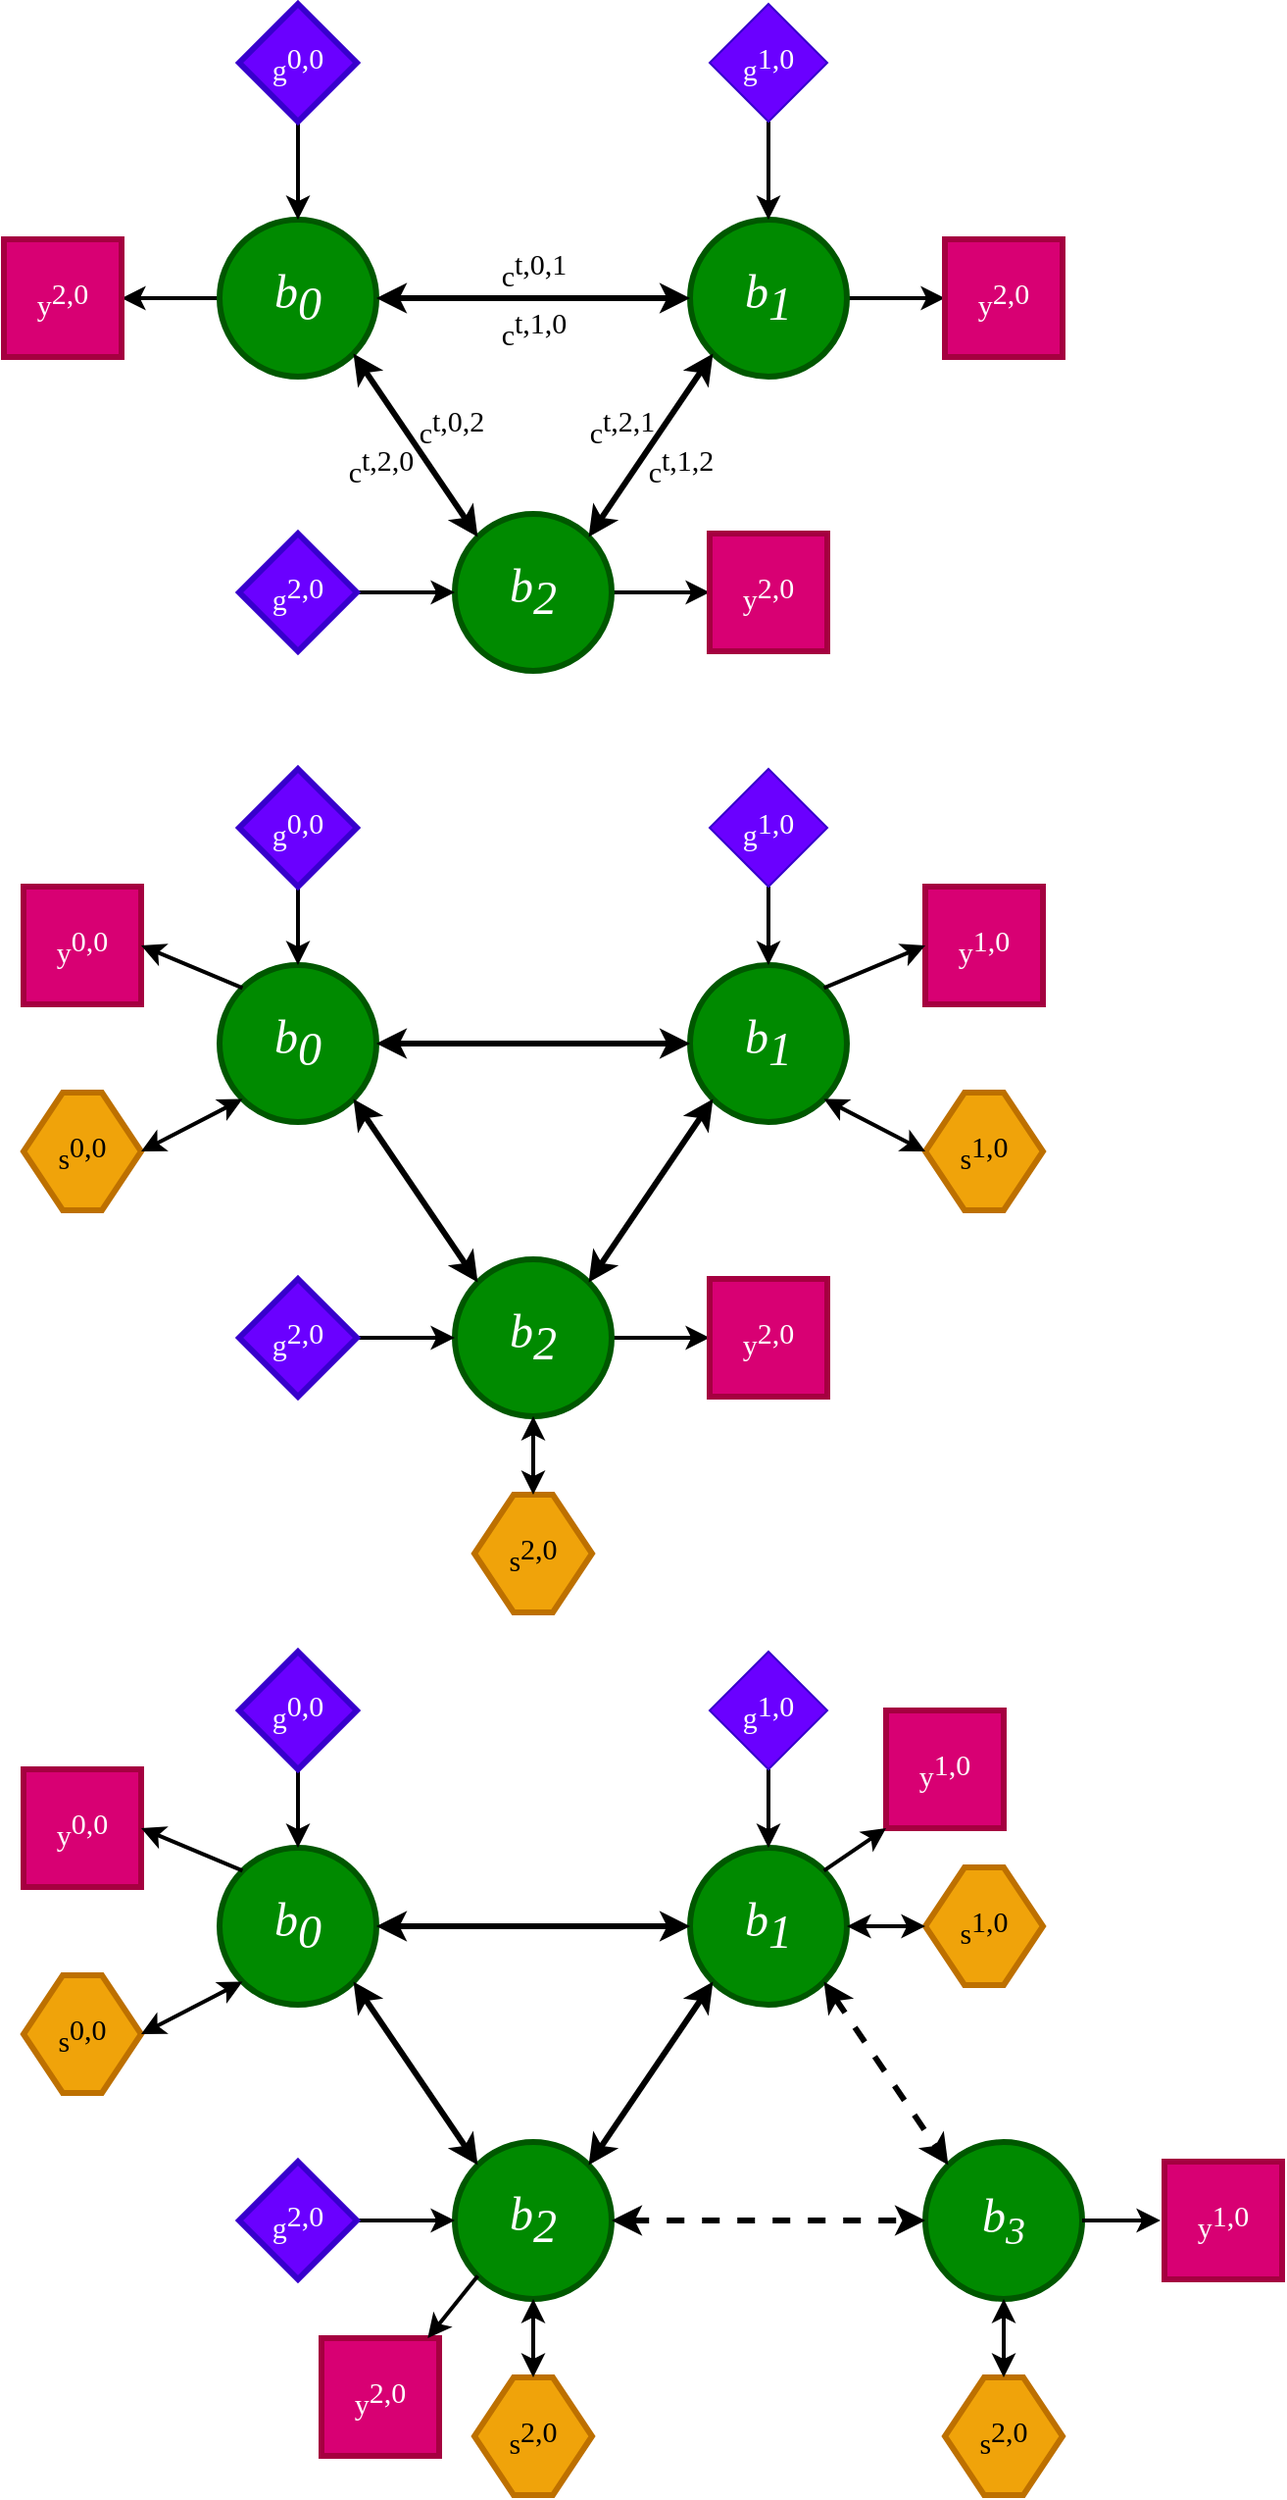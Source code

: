 <mxfile version="22.1.18" type="device">
  <diagram name="Page-1" id="6Wrj4vlOixGe_f29gTTg">
    <mxGraphModel dx="1940" dy="674" grid="1" gridSize="10" guides="1" tooltips="1" connect="1" arrows="1" fold="1" page="1" pageScale="1" pageWidth="850" pageHeight="1100" math="0" shadow="0">
      <root>
        <mxCell id="0" />
        <mxCell id="1" parent="0" />
        <mxCell id="72PtMT3oH-smIePPklph-51" value="" style="edgeStyle=orthogonalEdgeStyle;rounded=0;orthogonalLoop=1;jettySize=auto;html=1;strokeWidth=2;" edge="1" parent="1" source="72PtMT3oH-smIePPklph-1" target="72PtMT3oH-smIePPklph-49">
          <mxGeometry relative="1" as="geometry" />
        </mxCell>
        <mxCell id="72PtMT3oH-smIePPklph-1" value="b&lt;span style=&quot;font-size: 24px;&quot;&gt;&lt;sub style=&quot;font-size: 24px;&quot;&gt;0&lt;/sub&gt;&lt;/span&gt;" style="ellipse;whiteSpace=wrap;html=1;aspect=fixed;strokeWidth=3;fontFamily=Times New Roman;fontStyle=2;fontSize=24;fillColor=#008a00;fontColor=#ffffff;strokeColor=#005700;" vertex="1" parent="1">
          <mxGeometry x="40" y="290" width="80" height="80" as="geometry" />
        </mxCell>
        <mxCell id="72PtMT3oH-smIePPklph-48" value="" style="edgeStyle=orthogonalEdgeStyle;rounded=0;orthogonalLoop=1;jettySize=auto;html=1;strokeWidth=2;" edge="1" parent="1" source="72PtMT3oH-smIePPklph-3" target="72PtMT3oH-smIePPklph-47">
          <mxGeometry relative="1" as="geometry" />
        </mxCell>
        <mxCell id="72PtMT3oH-smIePPklph-3" value="b&lt;sub style=&quot;font-size: 24px;&quot;&gt;1&lt;/sub&gt;" style="ellipse;whiteSpace=wrap;html=1;aspect=fixed;strokeWidth=3;fontFamily=Times New Roman;fontStyle=2;fontSize=24;fillColor=#008a00;fontColor=#ffffff;strokeColor=#005700;" vertex="1" parent="1">
          <mxGeometry x="280" y="290" width="80" height="80" as="geometry" />
        </mxCell>
        <mxCell id="72PtMT3oH-smIePPklph-37" value="" style="edgeStyle=orthogonalEdgeStyle;rounded=0;orthogonalLoop=1;jettySize=auto;html=1;strokeWidth=2;" edge="1" parent="1" source="72PtMT3oH-smIePPklph-4" target="72PtMT3oH-smIePPklph-31">
          <mxGeometry relative="1" as="geometry" />
        </mxCell>
        <mxCell id="72PtMT3oH-smIePPklph-4" value="b&lt;sub style=&quot;font-size: 24px;&quot;&gt;2&lt;/sub&gt;" style="ellipse;whiteSpace=wrap;html=1;aspect=fixed;strokeWidth=3;fontFamily=Times New Roman;fontStyle=2;fontSize=24;fillColor=#008a00;fontColor=#ffffff;strokeColor=#005700;" vertex="1" parent="1">
          <mxGeometry x="160" y="440" width="80" height="80" as="geometry" />
        </mxCell>
        <mxCell id="72PtMT3oH-smIePPklph-11" value="" style="endArrow=classic;startArrow=classic;html=1;rounded=0;exitX=1;exitY=0;exitDx=0;exitDy=0;entryX=0;entryY=1;entryDx=0;entryDy=0;strokeWidth=3;fontFamily=Times New Roman;fontStyle=2;fontSize=15;" edge="1" parent="1" source="72PtMT3oH-smIePPklph-4" target="72PtMT3oH-smIePPklph-3">
          <mxGeometry width="50" height="50" relative="1" as="geometry">
            <mxPoint x="180" y="310" as="sourcePoint" />
            <mxPoint x="230" y="260" as="targetPoint" />
          </mxGeometry>
        </mxCell>
        <mxCell id="72PtMT3oH-smIePPklph-12" value="" style="endArrow=classic;startArrow=classic;html=1;rounded=0;exitX=0;exitY=0;exitDx=0;exitDy=0;entryX=1;entryY=1;entryDx=0;entryDy=0;strokeWidth=3;fontFamily=Times New Roman;fontStyle=2;fontSize=15;" edge="1" parent="1" source="72PtMT3oH-smIePPklph-4" target="72PtMT3oH-smIePPklph-1">
          <mxGeometry width="50" height="50" relative="1" as="geometry">
            <mxPoint x="224" y="456" as="sourcePoint" />
            <mxPoint x="296" y="364" as="targetPoint" />
          </mxGeometry>
        </mxCell>
        <mxCell id="72PtMT3oH-smIePPklph-13" value="" style="endArrow=classic;startArrow=classic;html=1;rounded=0;exitX=0;exitY=0.5;exitDx=0;exitDy=0;entryX=1;entryY=0.5;entryDx=0;entryDy=0;strokeWidth=3;fontFamily=Times New Roman;fontStyle=2;fontSize=15;" edge="1" parent="1" source="72PtMT3oH-smIePPklph-3" target="72PtMT3oH-smIePPklph-1">
          <mxGeometry width="50" height="50" relative="1" as="geometry">
            <mxPoint x="196" y="456" as="sourcePoint" />
            <mxPoint x="124" y="364" as="targetPoint" />
          </mxGeometry>
        </mxCell>
        <mxCell id="72PtMT3oH-smIePPklph-36" value="" style="edgeStyle=orthogonalEdgeStyle;rounded=0;orthogonalLoop=1;jettySize=auto;html=1;strokeWidth=2;" edge="1" parent="1" source="72PtMT3oH-smIePPklph-19" target="72PtMT3oH-smIePPklph-3">
          <mxGeometry relative="1" as="geometry" />
        </mxCell>
        <mxCell id="72PtMT3oH-smIePPklph-19" value="g&lt;sup style=&quot;font-size: 15px;&quot;&gt;1,0&lt;/sup&gt;" style="rhombus;whiteSpace=wrap;html=1;fillColor=#6a00ff;fontColor=#ffffff;strokeColor=#3700CC;fontFamily=Times New Roman;fontSize=15;" vertex="1" parent="1">
          <mxGeometry x="290" y="180" width="60" height="60" as="geometry" />
        </mxCell>
        <mxCell id="72PtMT3oH-smIePPklph-35" value="" style="edgeStyle=orthogonalEdgeStyle;rounded=0;orthogonalLoop=1;jettySize=auto;html=1;strokeWidth=2;" edge="1" parent="1" source="72PtMT3oH-smIePPklph-21" target="72PtMT3oH-smIePPklph-1">
          <mxGeometry relative="1" as="geometry" />
        </mxCell>
        <mxCell id="72PtMT3oH-smIePPklph-21" value="g&lt;sup style=&quot;font-size: 15px;&quot;&gt;0,0&lt;/sup&gt;" style="rhombus;whiteSpace=wrap;html=1;fillColor=#6a00ff;fontColor=#ffffff;strokeColor=#3700CC;fontFamily=Times New Roman;strokeWidth=3;fontSize=15;" vertex="1" parent="1">
          <mxGeometry x="50" y="180" width="60" height="60" as="geometry" />
        </mxCell>
        <mxCell id="72PtMT3oH-smIePPklph-34" value="" style="edgeStyle=orthogonalEdgeStyle;rounded=0;orthogonalLoop=1;jettySize=auto;html=1;strokeWidth=2;" edge="1" parent="1" source="72PtMT3oH-smIePPklph-23" target="72PtMT3oH-smIePPklph-4">
          <mxGeometry relative="1" as="geometry" />
        </mxCell>
        <mxCell id="72PtMT3oH-smIePPklph-23" value="g&lt;sup style=&quot;font-size: 15px;&quot;&gt;2,0&lt;/sup&gt;" style="rhombus;whiteSpace=wrap;html=1;fillColor=#6a00ff;fontColor=#ffffff;strokeColor=#3700CC;fontFamily=Times New Roman;strokeWidth=3;fontSize=15;" vertex="1" parent="1">
          <mxGeometry x="50" y="450" width="60" height="60" as="geometry" />
        </mxCell>
        <mxCell id="72PtMT3oH-smIePPklph-31" value="y&lt;sup style=&quot;font-size: 15px;&quot;&gt;2,0&lt;/sup&gt;" style="whiteSpace=wrap;html=1;aspect=fixed;fillColor=#d80073;fontColor=#ffffff;strokeColor=#A50040;fontFamily=Times New Roman;strokeWidth=3;fontSize=15;" vertex="1" parent="1">
          <mxGeometry x="290" y="450" width="60" height="60" as="geometry" />
        </mxCell>
        <mxCell id="72PtMT3oH-smIePPklph-40" value="&lt;font face=&quot;Times New Roman&quot; style=&quot;font-size: 15px;&quot;&gt;c&lt;sup style=&quot;font-size: 15px;&quot;&gt;t,0,2&lt;/sup&gt;&lt;/font&gt;" style="text;html=1;align=center;verticalAlign=middle;resizable=0;points=[];autosize=1;strokeColor=none;fillColor=none;fontSize=15;" vertex="1" parent="1">
          <mxGeometry x="128" y="375" width="60" height="40" as="geometry" />
        </mxCell>
        <mxCell id="72PtMT3oH-smIePPklph-41" value="&lt;font face=&quot;Times New Roman&quot; style=&quot;font-size: 15px;&quot;&gt;c&lt;sup style=&quot;font-size: 15px;&quot;&gt;t,2,0&lt;/sup&gt;&lt;/font&gt;" style="text;html=1;align=center;verticalAlign=middle;resizable=0;points=[];autosize=1;strokeColor=none;fillColor=none;fontSize=15;" vertex="1" parent="1">
          <mxGeometry x="92" y="395" width="60" height="40" as="geometry" />
        </mxCell>
        <mxCell id="72PtMT3oH-smIePPklph-42" value="&lt;font face=&quot;Times New Roman&quot; style=&quot;font-size: 15px;&quot;&gt;c&lt;sup style=&quot;font-size: 15px;&quot;&gt;t,2,1&lt;/sup&gt;&lt;/font&gt;" style="text;html=1;align=center;verticalAlign=middle;resizable=0;points=[];autosize=1;strokeColor=none;fillColor=none;fontSize=15;" vertex="1" parent="1">
          <mxGeometry x="215" y="375" width="60" height="40" as="geometry" />
        </mxCell>
        <mxCell id="72PtMT3oH-smIePPklph-43" value="&lt;font face=&quot;Times New Roman&quot; style=&quot;font-size: 15px;&quot;&gt;c&lt;sup style=&quot;font-size: 15px;&quot;&gt;t,1,2&lt;/sup&gt;&lt;/font&gt;" style="text;html=1;align=center;verticalAlign=middle;resizable=0;points=[];autosize=1;strokeColor=none;fillColor=none;fontSize=15;" vertex="1" parent="1">
          <mxGeometry x="245" y="395" width="60" height="40" as="geometry" />
        </mxCell>
        <mxCell id="72PtMT3oH-smIePPklph-44" value="&lt;font face=&quot;Times New Roman&quot; style=&quot;font-size: 15px;&quot;&gt;c&lt;sup style=&quot;font-size: 15px;&quot;&gt;t,0,1&lt;/sup&gt;&lt;/font&gt;" style="text;html=1;align=center;verticalAlign=middle;resizable=0;points=[];autosize=1;strokeColor=none;fillColor=none;fontSize=15;" vertex="1" parent="1">
          <mxGeometry x="170" y="295" width="60" height="40" as="geometry" />
        </mxCell>
        <mxCell id="72PtMT3oH-smIePPklph-46" value="&lt;font face=&quot;Times New Roman&quot; style=&quot;font-size: 15px;&quot;&gt;c&lt;sup style=&quot;font-size: 15px;&quot;&gt;t,1,0&lt;/sup&gt;&lt;/font&gt;" style="text;html=1;align=center;verticalAlign=middle;resizable=0;points=[];autosize=1;strokeColor=none;fillColor=none;fontSize=15;" vertex="1" parent="1">
          <mxGeometry x="170" y="325" width="60" height="40" as="geometry" />
        </mxCell>
        <mxCell id="72PtMT3oH-smIePPklph-47" value="y&lt;sup style=&quot;font-size: 15px;&quot;&gt;2,0&lt;/sup&gt;" style="whiteSpace=wrap;html=1;aspect=fixed;fillColor=#d80073;fontColor=#ffffff;strokeColor=#A50040;fontFamily=Times New Roman;strokeWidth=3;fontSize=15;" vertex="1" parent="1">
          <mxGeometry x="410" y="300" width="60" height="60" as="geometry" />
        </mxCell>
        <mxCell id="72PtMT3oH-smIePPklph-49" value="y&lt;sup style=&quot;font-size: 15px;&quot;&gt;2,0&lt;/sup&gt;" style="whiteSpace=wrap;html=1;aspect=fixed;fillColor=#d80073;fontColor=#ffffff;strokeColor=#A50040;fontFamily=Times New Roman;strokeWidth=3;fontSize=15;" vertex="1" parent="1">
          <mxGeometry x="-70" y="300" width="60" height="60" as="geometry" />
        </mxCell>
        <mxCell id="72PtMT3oH-smIePPklph-53" value="b&lt;span style=&quot;font-size: 24px;&quot;&gt;&lt;sub style=&quot;font-size: 24px;&quot;&gt;0&lt;/sub&gt;&lt;/span&gt;" style="ellipse;whiteSpace=wrap;html=1;aspect=fixed;strokeWidth=3;fontFamily=Times New Roman;fontStyle=2;fontSize=24;fillColor=#008a00;fontColor=#ffffff;strokeColor=#005700;" vertex="1" parent="1">
          <mxGeometry x="40" y="670" width="80" height="80" as="geometry" />
        </mxCell>
        <mxCell id="72PtMT3oH-smIePPklph-55" value="b&lt;sub style=&quot;font-size: 24px;&quot;&gt;1&lt;/sub&gt;" style="ellipse;whiteSpace=wrap;html=1;aspect=fixed;strokeWidth=3;fontFamily=Times New Roman;fontStyle=2;fontSize=24;fillColor=#008a00;fontColor=#ffffff;strokeColor=#005700;" vertex="1" parent="1">
          <mxGeometry x="280" y="670" width="80" height="80" as="geometry" />
        </mxCell>
        <mxCell id="72PtMT3oH-smIePPklph-56" value="" style="edgeStyle=orthogonalEdgeStyle;rounded=0;orthogonalLoop=1;jettySize=auto;html=1;strokeWidth=2;" edge="1" parent="1" source="72PtMT3oH-smIePPklph-57" target="72PtMT3oH-smIePPklph-67">
          <mxGeometry relative="1" as="geometry" />
        </mxCell>
        <mxCell id="72PtMT3oH-smIePPklph-57" value="b&lt;sub style=&quot;font-size: 24px;&quot;&gt;2&lt;/sub&gt;" style="ellipse;whiteSpace=wrap;html=1;aspect=fixed;strokeWidth=3;fontFamily=Times New Roman;fontStyle=2;fontSize=24;fillColor=#008a00;fontColor=#ffffff;strokeColor=#005700;" vertex="1" parent="1">
          <mxGeometry x="160" y="820" width="80" height="80" as="geometry" />
        </mxCell>
        <mxCell id="72PtMT3oH-smIePPklph-58" value="" style="endArrow=classic;startArrow=classic;html=1;rounded=0;exitX=1;exitY=0;exitDx=0;exitDy=0;entryX=0;entryY=1;entryDx=0;entryDy=0;strokeWidth=3;fontFamily=Times New Roman;fontStyle=2;fontSize=15;" edge="1" parent="1" source="72PtMT3oH-smIePPklph-57" target="72PtMT3oH-smIePPklph-55">
          <mxGeometry width="50" height="50" relative="1" as="geometry">
            <mxPoint x="180" y="690" as="sourcePoint" />
            <mxPoint x="230" y="640" as="targetPoint" />
          </mxGeometry>
        </mxCell>
        <mxCell id="72PtMT3oH-smIePPklph-59" value="" style="endArrow=classic;startArrow=classic;html=1;rounded=0;exitX=0;exitY=0;exitDx=0;exitDy=0;entryX=1;entryY=1;entryDx=0;entryDy=0;strokeWidth=3;fontFamily=Times New Roman;fontStyle=2;fontSize=15;" edge="1" parent="1" source="72PtMT3oH-smIePPklph-57" target="72PtMT3oH-smIePPklph-53">
          <mxGeometry width="50" height="50" relative="1" as="geometry">
            <mxPoint x="224" y="836" as="sourcePoint" />
            <mxPoint x="296" y="744" as="targetPoint" />
          </mxGeometry>
        </mxCell>
        <mxCell id="72PtMT3oH-smIePPklph-60" value="" style="endArrow=classic;startArrow=classic;html=1;rounded=0;exitX=0;exitY=0.5;exitDx=0;exitDy=0;entryX=1;entryY=0.5;entryDx=0;entryDy=0;strokeWidth=3;fontFamily=Times New Roman;fontStyle=2;fontSize=15;" edge="1" parent="1" source="72PtMT3oH-smIePPklph-55" target="72PtMT3oH-smIePPklph-53">
          <mxGeometry width="50" height="50" relative="1" as="geometry">
            <mxPoint x="196" y="836" as="sourcePoint" />
            <mxPoint x="124" y="744" as="targetPoint" />
          </mxGeometry>
        </mxCell>
        <mxCell id="72PtMT3oH-smIePPklph-61" value="" style="edgeStyle=orthogonalEdgeStyle;rounded=0;orthogonalLoop=1;jettySize=auto;html=1;strokeWidth=2;" edge="1" parent="1" source="72PtMT3oH-smIePPklph-62" target="72PtMT3oH-smIePPklph-55">
          <mxGeometry relative="1" as="geometry" />
        </mxCell>
        <mxCell id="72PtMT3oH-smIePPklph-62" value="g&lt;sup style=&quot;font-size: 15px;&quot;&gt;1,0&lt;/sup&gt;" style="rhombus;whiteSpace=wrap;html=1;fillColor=#6a00ff;fontColor=#ffffff;strokeColor=#3700CC;fontFamily=Times New Roman;fontSize=15;" vertex="1" parent="1">
          <mxGeometry x="290" y="570" width="60" height="60" as="geometry" />
        </mxCell>
        <mxCell id="72PtMT3oH-smIePPklph-63" value="" style="edgeStyle=orthogonalEdgeStyle;rounded=0;orthogonalLoop=1;jettySize=auto;html=1;strokeWidth=2;" edge="1" parent="1" source="72PtMT3oH-smIePPklph-64" target="72PtMT3oH-smIePPklph-53">
          <mxGeometry relative="1" as="geometry" />
        </mxCell>
        <mxCell id="72PtMT3oH-smIePPklph-64" value="g&lt;sup style=&quot;font-size: 15px;&quot;&gt;0,0&lt;/sup&gt;" style="rhombus;whiteSpace=wrap;html=1;fillColor=#6a00ff;fontColor=#ffffff;strokeColor=#3700CC;fontFamily=Times New Roman;strokeWidth=3;fontSize=15;" vertex="1" parent="1">
          <mxGeometry x="50" y="570" width="60" height="60" as="geometry" />
        </mxCell>
        <mxCell id="72PtMT3oH-smIePPklph-65" value="" style="edgeStyle=orthogonalEdgeStyle;rounded=0;orthogonalLoop=1;jettySize=auto;html=1;strokeWidth=2;" edge="1" parent="1" source="72PtMT3oH-smIePPklph-66" target="72PtMT3oH-smIePPklph-57">
          <mxGeometry relative="1" as="geometry" />
        </mxCell>
        <mxCell id="72PtMT3oH-smIePPklph-66" value="g&lt;sup style=&quot;font-size: 15px;&quot;&gt;2,0&lt;/sup&gt;" style="rhombus;whiteSpace=wrap;html=1;fillColor=#6a00ff;fontColor=#ffffff;strokeColor=#3700CC;fontFamily=Times New Roman;strokeWidth=3;fontSize=15;" vertex="1" parent="1">
          <mxGeometry x="50" y="830" width="60" height="60" as="geometry" />
        </mxCell>
        <mxCell id="72PtMT3oH-smIePPklph-67" value="y&lt;sup style=&quot;font-size: 15px;&quot;&gt;2,0&lt;/sup&gt;" style="whiteSpace=wrap;html=1;aspect=fixed;fillColor=#d80073;fontColor=#ffffff;strokeColor=#A50040;fontFamily=Times New Roman;strokeWidth=3;fontSize=15;" vertex="1" parent="1">
          <mxGeometry x="290" y="830" width="60" height="60" as="geometry" />
        </mxCell>
        <mxCell id="72PtMT3oH-smIePPklph-74" value="y&lt;sup style=&quot;font-size: 15px;&quot;&gt;1,0&lt;/sup&gt;" style="whiteSpace=wrap;html=1;aspect=fixed;fillColor=#d80073;fontColor=#ffffff;strokeColor=#A50040;fontFamily=Times New Roman;strokeWidth=3;fontSize=15;" vertex="1" parent="1">
          <mxGeometry x="400" y="630" width="60" height="60" as="geometry" />
        </mxCell>
        <mxCell id="72PtMT3oH-smIePPklph-75" value="y&lt;sup style=&quot;font-size: 15px;&quot;&gt;0,0&lt;/sup&gt;" style="whiteSpace=wrap;html=1;aspect=fixed;fillColor=#d80073;fontColor=#ffffff;strokeColor=#A50040;fontFamily=Times New Roman;strokeWidth=3;fontSize=15;" vertex="1" parent="1">
          <mxGeometry x="-60" y="630" width="60" height="60" as="geometry" />
        </mxCell>
        <mxCell id="72PtMT3oH-smIePPklph-76" value="&lt;font face=&quot;Times New Roman&quot; style=&quot;font-size: 15px;&quot;&gt;s&lt;span style=&quot;font-size: 15px;&quot;&gt;&lt;sup style=&quot;font-size: 15px;&quot;&gt;0,0&lt;/sup&gt;&lt;/span&gt;&lt;/font&gt;" style="shape=hexagon;perimeter=hexagonPerimeter2;whiteSpace=wrap;html=1;fixedSize=1;fontSize=15;fillColor=#f0a30a;fontColor=#000000;strokeColor=#BD7000;strokeWidth=3;" vertex="1" parent="1">
          <mxGeometry x="-60" y="735" width="60" height="60" as="geometry" />
        </mxCell>
        <mxCell id="72PtMT3oH-smIePPklph-77" value="&lt;font face=&quot;Times New Roman&quot; style=&quot;font-size: 15px;&quot;&gt;s&lt;span style=&quot;font-size: 15px;&quot;&gt;&lt;sup style=&quot;font-size: 15px;&quot;&gt;1,0&lt;/sup&gt;&lt;/span&gt;&lt;/font&gt;" style="shape=hexagon;perimeter=hexagonPerimeter2;whiteSpace=wrap;html=1;fixedSize=1;fontSize=15;fillColor=#f0a30a;fontColor=#000000;strokeColor=#BD7000;strokeWidth=3;" vertex="1" parent="1">
          <mxGeometry x="400" y="735" width="60" height="60" as="geometry" />
        </mxCell>
        <mxCell id="72PtMT3oH-smIePPklph-78" value="&lt;font face=&quot;Times New Roman&quot; style=&quot;font-size: 15px;&quot;&gt;s&lt;span style=&quot;font-size: 15px;&quot;&gt;&lt;sup style=&quot;font-size: 15px;&quot;&gt;2,0&lt;/sup&gt;&lt;/span&gt;&lt;/font&gt;" style="shape=hexagon;perimeter=hexagonPerimeter2;whiteSpace=wrap;html=1;fixedSize=1;fontSize=15;fillColor=#f0a30a;fontColor=#000000;strokeColor=#BD7000;strokeWidth=3;" vertex="1" parent="1">
          <mxGeometry x="170" y="940" width="60" height="60" as="geometry" />
        </mxCell>
        <mxCell id="72PtMT3oH-smIePPklph-79" value="" style="endArrow=classic;html=1;rounded=0;exitX=0;exitY=0;exitDx=0;exitDy=0;entryX=1;entryY=0.5;entryDx=0;entryDy=0;strokeWidth=2;" edge="1" parent="1" source="72PtMT3oH-smIePPklph-53" target="72PtMT3oH-smIePPklph-75">
          <mxGeometry width="50" height="50" relative="1" as="geometry">
            <mxPoint x="190" y="730" as="sourcePoint" />
            <mxPoint x="240" y="680" as="targetPoint" />
          </mxGeometry>
        </mxCell>
        <mxCell id="72PtMT3oH-smIePPklph-80" value="" style="endArrow=classic;startArrow=classic;html=1;rounded=0;entryX=0;entryY=1;entryDx=0;entryDy=0;exitX=1;exitY=0.5;exitDx=0;exitDy=0;strokeWidth=2;" edge="1" parent="1" source="72PtMT3oH-smIePPklph-76" target="72PtMT3oH-smIePPklph-53">
          <mxGeometry width="50" height="50" relative="1" as="geometry">
            <mxPoint x="-10" y="795" as="sourcePoint" />
            <mxPoint x="40" y="745" as="targetPoint" />
          </mxGeometry>
        </mxCell>
        <mxCell id="72PtMT3oH-smIePPklph-81" value="" style="endArrow=classic;html=1;rounded=0;entryX=0;entryY=0.5;entryDx=0;entryDy=0;exitX=1;exitY=0;exitDx=0;exitDy=0;strokeWidth=2;" edge="1" parent="1" source="72PtMT3oH-smIePPklph-55" target="72PtMT3oH-smIePPklph-74">
          <mxGeometry width="50" height="50" relative="1" as="geometry">
            <mxPoint x="360" y="750" as="sourcePoint" />
            <mxPoint x="410" y="700" as="targetPoint" />
          </mxGeometry>
        </mxCell>
        <mxCell id="72PtMT3oH-smIePPklph-82" value="" style="endArrow=classic;startArrow=classic;html=1;rounded=0;entryX=0;entryY=0.5;entryDx=0;entryDy=0;exitX=1;exitY=1;exitDx=0;exitDy=0;strokeWidth=2;" edge="1" parent="1" source="72PtMT3oH-smIePPklph-55" target="72PtMT3oH-smIePPklph-77">
          <mxGeometry width="50" height="50" relative="1" as="geometry">
            <mxPoint x="190" y="730" as="sourcePoint" />
            <mxPoint x="240" y="680" as="targetPoint" />
          </mxGeometry>
        </mxCell>
        <mxCell id="72PtMT3oH-smIePPklph-83" value="" style="endArrow=classic;startArrow=classic;html=1;rounded=0;exitX=0.5;exitY=0;exitDx=0;exitDy=0;entryX=0.5;entryY=1;entryDx=0;entryDy=0;strokeWidth=2;" edge="1" parent="1" source="72PtMT3oH-smIePPklph-78" target="72PtMT3oH-smIePPklph-57">
          <mxGeometry width="50" height="50" relative="1" as="geometry">
            <mxPoint x="190" y="730" as="sourcePoint" />
            <mxPoint x="240" y="680" as="targetPoint" />
          </mxGeometry>
        </mxCell>
        <mxCell id="72PtMT3oH-smIePPklph-84" value="b&lt;span style=&quot;font-size: 24px;&quot;&gt;&lt;sub style=&quot;font-size: 24px;&quot;&gt;0&lt;/sub&gt;&lt;/span&gt;" style="ellipse;whiteSpace=wrap;html=1;aspect=fixed;strokeWidth=3;fontFamily=Times New Roman;fontStyle=2;fontSize=24;fillColor=#008a00;fontColor=#ffffff;strokeColor=#005700;" vertex="1" parent="1">
          <mxGeometry x="40" y="1120" width="80" height="80" as="geometry" />
        </mxCell>
        <mxCell id="72PtMT3oH-smIePPklph-85" value="b&lt;sub style=&quot;font-size: 24px;&quot;&gt;1&lt;/sub&gt;" style="ellipse;whiteSpace=wrap;html=1;aspect=fixed;strokeWidth=3;fontFamily=Times New Roman;fontStyle=2;fontSize=24;fillColor=#008a00;fontColor=#ffffff;strokeColor=#005700;" vertex="1" parent="1">
          <mxGeometry x="280" y="1120" width="80" height="80" as="geometry" />
        </mxCell>
        <mxCell id="72PtMT3oH-smIePPklph-87" value="b&lt;sub style=&quot;font-size: 24px;&quot;&gt;2&lt;/sub&gt;" style="ellipse;whiteSpace=wrap;html=1;aspect=fixed;strokeWidth=3;fontFamily=Times New Roman;fontStyle=2;fontSize=24;fillColor=#008a00;fontColor=#ffffff;strokeColor=#005700;" vertex="1" parent="1">
          <mxGeometry x="160" y="1270" width="80" height="80" as="geometry" />
        </mxCell>
        <mxCell id="72PtMT3oH-smIePPklph-88" value="" style="endArrow=classic;startArrow=classic;html=1;rounded=0;exitX=1;exitY=0;exitDx=0;exitDy=0;entryX=0;entryY=1;entryDx=0;entryDy=0;strokeWidth=3;fontFamily=Times New Roman;fontStyle=2;fontSize=15;" edge="1" parent="1" source="72PtMT3oH-smIePPklph-87" target="72PtMT3oH-smIePPklph-85">
          <mxGeometry width="50" height="50" relative="1" as="geometry">
            <mxPoint x="180" y="1140" as="sourcePoint" />
            <mxPoint x="230" y="1090" as="targetPoint" />
          </mxGeometry>
        </mxCell>
        <mxCell id="72PtMT3oH-smIePPklph-89" value="" style="endArrow=classic;startArrow=classic;html=1;rounded=0;exitX=0;exitY=0;exitDx=0;exitDy=0;entryX=1;entryY=1;entryDx=0;entryDy=0;strokeWidth=3;fontFamily=Times New Roman;fontStyle=2;fontSize=15;" edge="1" parent="1" source="72PtMT3oH-smIePPklph-87" target="72PtMT3oH-smIePPklph-84">
          <mxGeometry width="50" height="50" relative="1" as="geometry">
            <mxPoint x="224" y="1286" as="sourcePoint" />
            <mxPoint x="296" y="1194" as="targetPoint" />
          </mxGeometry>
        </mxCell>
        <mxCell id="72PtMT3oH-smIePPklph-90" value="" style="endArrow=classic;startArrow=classic;html=1;rounded=0;exitX=0;exitY=0.5;exitDx=0;exitDy=0;entryX=1;entryY=0.5;entryDx=0;entryDy=0;strokeWidth=3;fontFamily=Times New Roman;fontStyle=2;fontSize=15;" edge="1" parent="1" source="72PtMT3oH-smIePPklph-85" target="72PtMT3oH-smIePPklph-84">
          <mxGeometry width="50" height="50" relative="1" as="geometry">
            <mxPoint x="196" y="1286" as="sourcePoint" />
            <mxPoint x="124" y="1194" as="targetPoint" />
          </mxGeometry>
        </mxCell>
        <mxCell id="72PtMT3oH-smIePPklph-91" value="" style="edgeStyle=orthogonalEdgeStyle;rounded=0;orthogonalLoop=1;jettySize=auto;html=1;strokeWidth=2;" edge="1" parent="1" source="72PtMT3oH-smIePPklph-92" target="72PtMT3oH-smIePPklph-85">
          <mxGeometry relative="1" as="geometry" />
        </mxCell>
        <mxCell id="72PtMT3oH-smIePPklph-92" value="g&lt;sup style=&quot;font-size: 15px;&quot;&gt;1,0&lt;/sup&gt;" style="rhombus;whiteSpace=wrap;html=1;fillColor=#6a00ff;fontColor=#ffffff;strokeColor=#3700CC;fontFamily=Times New Roman;fontSize=15;" vertex="1" parent="1">
          <mxGeometry x="290" y="1020" width="60" height="60" as="geometry" />
        </mxCell>
        <mxCell id="72PtMT3oH-smIePPklph-93" value="" style="edgeStyle=orthogonalEdgeStyle;rounded=0;orthogonalLoop=1;jettySize=auto;html=1;strokeWidth=2;" edge="1" parent="1" source="72PtMT3oH-smIePPklph-94" target="72PtMT3oH-smIePPklph-84">
          <mxGeometry relative="1" as="geometry" />
        </mxCell>
        <mxCell id="72PtMT3oH-smIePPklph-94" value="g&lt;sup style=&quot;font-size: 15px;&quot;&gt;0,0&lt;/sup&gt;" style="rhombus;whiteSpace=wrap;html=1;fillColor=#6a00ff;fontColor=#ffffff;strokeColor=#3700CC;fontFamily=Times New Roman;strokeWidth=3;fontSize=15;" vertex="1" parent="1">
          <mxGeometry x="50" y="1020" width="60" height="60" as="geometry" />
        </mxCell>
        <mxCell id="72PtMT3oH-smIePPklph-95" value="" style="edgeStyle=orthogonalEdgeStyle;rounded=0;orthogonalLoop=1;jettySize=auto;html=1;strokeWidth=2;" edge="1" parent="1" source="72PtMT3oH-smIePPklph-96" target="72PtMT3oH-smIePPklph-87">
          <mxGeometry relative="1" as="geometry" />
        </mxCell>
        <mxCell id="72PtMT3oH-smIePPklph-96" value="g&lt;sup style=&quot;font-size: 15px;&quot;&gt;2,0&lt;/sup&gt;" style="rhombus;whiteSpace=wrap;html=1;fillColor=#6a00ff;fontColor=#ffffff;strokeColor=#3700CC;fontFamily=Times New Roman;strokeWidth=3;fontSize=15;" vertex="1" parent="1">
          <mxGeometry x="50" y="1280" width="60" height="60" as="geometry" />
        </mxCell>
        <mxCell id="72PtMT3oH-smIePPklph-97" value="y&lt;sup style=&quot;font-size: 15px;&quot;&gt;2,0&lt;/sup&gt;" style="whiteSpace=wrap;html=1;aspect=fixed;fillColor=#d80073;fontColor=#ffffff;strokeColor=#A50040;fontFamily=Times New Roman;strokeWidth=3;fontSize=15;" vertex="1" parent="1">
          <mxGeometry x="92" y="1370" width="60" height="60" as="geometry" />
        </mxCell>
        <mxCell id="72PtMT3oH-smIePPklph-98" value="y&lt;sup style=&quot;font-size: 15px;&quot;&gt;1,0&lt;/sup&gt;" style="whiteSpace=wrap;html=1;aspect=fixed;fillColor=#d80073;fontColor=#ffffff;strokeColor=#A50040;fontFamily=Times New Roman;strokeWidth=3;fontSize=15;" vertex="1" parent="1">
          <mxGeometry x="380" y="1050" width="60" height="60" as="geometry" />
        </mxCell>
        <mxCell id="72PtMT3oH-smIePPklph-99" value="y&lt;sup style=&quot;font-size: 15px;&quot;&gt;0,0&lt;/sup&gt;" style="whiteSpace=wrap;html=1;aspect=fixed;fillColor=#d80073;fontColor=#ffffff;strokeColor=#A50040;fontFamily=Times New Roman;strokeWidth=3;fontSize=15;" vertex="1" parent="1">
          <mxGeometry x="-60" y="1080" width="60" height="60" as="geometry" />
        </mxCell>
        <mxCell id="72PtMT3oH-smIePPklph-100" value="&lt;font face=&quot;Times New Roman&quot; style=&quot;font-size: 15px;&quot;&gt;s&lt;span style=&quot;font-size: 15px;&quot;&gt;&lt;sup style=&quot;font-size: 15px;&quot;&gt;0,0&lt;/sup&gt;&lt;/span&gt;&lt;/font&gt;" style="shape=hexagon;perimeter=hexagonPerimeter2;whiteSpace=wrap;html=1;fixedSize=1;fontSize=15;fillColor=#f0a30a;fontColor=#000000;strokeColor=#BD7000;strokeWidth=3;" vertex="1" parent="1">
          <mxGeometry x="-60" y="1185" width="60" height="60" as="geometry" />
        </mxCell>
        <mxCell id="72PtMT3oH-smIePPklph-101" value="&lt;font face=&quot;Times New Roman&quot; style=&quot;font-size: 15px;&quot;&gt;s&lt;span style=&quot;font-size: 15px;&quot;&gt;&lt;sup style=&quot;font-size: 15px;&quot;&gt;1,0&lt;/sup&gt;&lt;/span&gt;&lt;/font&gt;" style="shape=hexagon;perimeter=hexagonPerimeter2;whiteSpace=wrap;html=1;fixedSize=1;fontSize=15;fillColor=#f0a30a;fontColor=#000000;strokeColor=#BD7000;strokeWidth=3;" vertex="1" parent="1">
          <mxGeometry x="400" y="1130" width="60" height="60" as="geometry" />
        </mxCell>
        <mxCell id="72PtMT3oH-smIePPklph-102" value="&lt;font face=&quot;Times New Roman&quot; style=&quot;font-size: 15px;&quot;&gt;s&lt;span style=&quot;font-size: 15px;&quot;&gt;&lt;sup style=&quot;font-size: 15px;&quot;&gt;2,0&lt;/sup&gt;&lt;/span&gt;&lt;/font&gt;" style="shape=hexagon;perimeter=hexagonPerimeter2;whiteSpace=wrap;html=1;fixedSize=1;fontSize=15;fillColor=#f0a30a;fontColor=#000000;strokeColor=#BD7000;strokeWidth=3;" vertex="1" parent="1">
          <mxGeometry x="170" y="1390" width="60" height="60" as="geometry" />
        </mxCell>
        <mxCell id="72PtMT3oH-smIePPklph-103" value="" style="endArrow=classic;html=1;rounded=0;exitX=0;exitY=0;exitDx=0;exitDy=0;entryX=1;entryY=0.5;entryDx=0;entryDy=0;strokeWidth=2;" edge="1" parent="1" source="72PtMT3oH-smIePPklph-84" target="72PtMT3oH-smIePPklph-99">
          <mxGeometry width="50" height="50" relative="1" as="geometry">
            <mxPoint x="190" y="1180" as="sourcePoint" />
            <mxPoint x="240" y="1130" as="targetPoint" />
          </mxGeometry>
        </mxCell>
        <mxCell id="72PtMT3oH-smIePPklph-104" value="" style="endArrow=classic;startArrow=classic;html=1;rounded=0;entryX=0;entryY=1;entryDx=0;entryDy=0;exitX=1;exitY=0.5;exitDx=0;exitDy=0;strokeWidth=2;" edge="1" parent="1" source="72PtMT3oH-smIePPklph-100" target="72PtMT3oH-smIePPklph-84">
          <mxGeometry width="50" height="50" relative="1" as="geometry">
            <mxPoint x="-10" y="1245" as="sourcePoint" />
            <mxPoint x="40" y="1195" as="targetPoint" />
          </mxGeometry>
        </mxCell>
        <mxCell id="72PtMT3oH-smIePPklph-105" value="" style="endArrow=classic;html=1;rounded=0;entryX=0;entryY=1;entryDx=0;entryDy=0;exitX=1;exitY=0;exitDx=0;exitDy=0;strokeWidth=2;" edge="1" parent="1" source="72PtMT3oH-smIePPklph-85" target="72PtMT3oH-smIePPklph-98">
          <mxGeometry width="50" height="50" relative="1" as="geometry">
            <mxPoint x="360" y="1200" as="sourcePoint" />
            <mxPoint x="410" y="1150" as="targetPoint" />
          </mxGeometry>
        </mxCell>
        <mxCell id="72PtMT3oH-smIePPklph-106" value="" style="endArrow=classic;startArrow=classic;html=1;rounded=0;entryX=0;entryY=0.5;entryDx=0;entryDy=0;exitX=1;exitY=0.5;exitDx=0;exitDy=0;strokeWidth=2;" edge="1" parent="1" source="72PtMT3oH-smIePPklph-85" target="72PtMT3oH-smIePPklph-101">
          <mxGeometry width="50" height="50" relative="1" as="geometry">
            <mxPoint x="190" y="1180" as="sourcePoint" />
            <mxPoint x="240" y="1130" as="targetPoint" />
          </mxGeometry>
        </mxCell>
        <mxCell id="72PtMT3oH-smIePPklph-107" value="" style="endArrow=classic;startArrow=classic;html=1;rounded=0;exitX=0.5;exitY=0;exitDx=0;exitDy=0;entryX=0.5;entryY=1;entryDx=0;entryDy=0;strokeWidth=2;" edge="1" parent="1" source="72PtMT3oH-smIePPklph-102" target="72PtMT3oH-smIePPklph-87">
          <mxGeometry width="50" height="50" relative="1" as="geometry">
            <mxPoint x="190" y="1180" as="sourcePoint" />
            <mxPoint x="240" y="1130" as="targetPoint" />
          </mxGeometry>
        </mxCell>
        <mxCell id="72PtMT3oH-smIePPklph-108" value="" style="endArrow=classic;html=1;rounded=0;exitX=0;exitY=1;exitDx=0;exitDy=0;strokeWidth=2;" edge="1" parent="1" source="72PtMT3oH-smIePPklph-87" target="72PtMT3oH-smIePPklph-97">
          <mxGeometry width="50" height="50" relative="1" as="geometry">
            <mxPoint x="358" y="1142" as="sourcePoint" />
            <mxPoint x="410" y="1120" as="targetPoint" />
          </mxGeometry>
        </mxCell>
        <mxCell id="72PtMT3oH-smIePPklph-109" value="b&lt;sub&gt;3&lt;/sub&gt;" style="ellipse;whiteSpace=wrap;html=1;aspect=fixed;strokeWidth=3;fontFamily=Times New Roman;fontStyle=2;fontSize=24;fillColor=#008a00;fontColor=#ffffff;strokeColor=#005700;" vertex="1" parent="1">
          <mxGeometry x="400" y="1270" width="80" height="80" as="geometry" />
        </mxCell>
        <mxCell id="72PtMT3oH-smIePPklph-110" value="" style="endArrow=classic;startArrow=classic;html=1;rounded=0;exitX=1;exitY=0.5;exitDx=0;exitDy=0;entryX=0;entryY=0.5;entryDx=0;entryDy=0;strokeWidth=3;fontFamily=Times New Roman;fontStyle=2;fontSize=15;dashed=1;" edge="1" parent="1" source="72PtMT3oH-smIePPklph-87" target="72PtMT3oH-smIePPklph-109">
          <mxGeometry width="50" height="50" relative="1" as="geometry">
            <mxPoint x="238" y="1292" as="sourcePoint" />
            <mxPoint x="302" y="1198" as="targetPoint" />
          </mxGeometry>
        </mxCell>
        <mxCell id="72PtMT3oH-smIePPklph-111" value="" style="endArrow=classic;startArrow=classic;html=1;rounded=0;exitX=1;exitY=1;exitDx=0;exitDy=0;entryX=0;entryY=0;entryDx=0;entryDy=0;strokeWidth=3;fontFamily=Times New Roman;fontStyle=2;fontSize=15;dashed=1;" edge="1" parent="1" source="72PtMT3oH-smIePPklph-85" target="72PtMT3oH-smIePPklph-109">
          <mxGeometry width="50" height="50" relative="1" as="geometry">
            <mxPoint x="250" y="1320" as="sourcePoint" />
            <mxPoint x="410" y="1320" as="targetPoint" />
          </mxGeometry>
        </mxCell>
        <mxCell id="72PtMT3oH-smIePPklph-118" value="&lt;font face=&quot;Times New Roman&quot; style=&quot;font-size: 15px;&quot;&gt;s&lt;span style=&quot;font-size: 15px;&quot;&gt;&lt;sup style=&quot;font-size: 15px;&quot;&gt;2,0&lt;/sup&gt;&lt;/span&gt;&lt;/font&gt;" style="shape=hexagon;perimeter=hexagonPerimeter2;whiteSpace=wrap;html=1;fixedSize=1;fontSize=15;fillColor=#f0a30a;fontColor=#000000;strokeColor=#BD7000;strokeWidth=3;" vertex="1" parent="1">
          <mxGeometry x="410" y="1390" width="60" height="60" as="geometry" />
        </mxCell>
        <mxCell id="72PtMT3oH-smIePPklph-119" value="" style="endArrow=classic;startArrow=classic;html=1;rounded=0;exitX=0.5;exitY=0;exitDx=0;exitDy=0;entryX=0.5;entryY=1;entryDx=0;entryDy=0;strokeWidth=2;" edge="1" parent="1" source="72PtMT3oH-smIePPklph-118">
          <mxGeometry width="50" height="50" relative="1" as="geometry">
            <mxPoint x="430" y="1180" as="sourcePoint" />
            <mxPoint x="440" y="1350" as="targetPoint" />
          </mxGeometry>
        </mxCell>
        <mxCell id="72PtMT3oH-smIePPklph-120" value="y&lt;sup style=&quot;font-size: 15px;&quot;&gt;1,0&lt;/sup&gt;" style="whiteSpace=wrap;html=1;aspect=fixed;fillColor=#d80073;fontColor=#ffffff;strokeColor=#A50040;fontFamily=Times New Roman;strokeWidth=3;fontSize=15;" vertex="1" parent="1">
          <mxGeometry x="522" y="1280" width="60" height="60" as="geometry" />
        </mxCell>
        <mxCell id="72PtMT3oH-smIePPklph-121" value="" style="endArrow=classic;html=1;rounded=0;exitX=1;exitY=0.5;exitDx=0;exitDy=0;strokeWidth=2;" edge="1" parent="1" source="72PtMT3oH-smIePPklph-109">
          <mxGeometry width="50" height="50" relative="1" as="geometry">
            <mxPoint x="490" y="1362" as="sourcePoint" />
            <mxPoint x="520" y="1310" as="targetPoint" />
          </mxGeometry>
        </mxCell>
      </root>
    </mxGraphModel>
  </diagram>
</mxfile>
